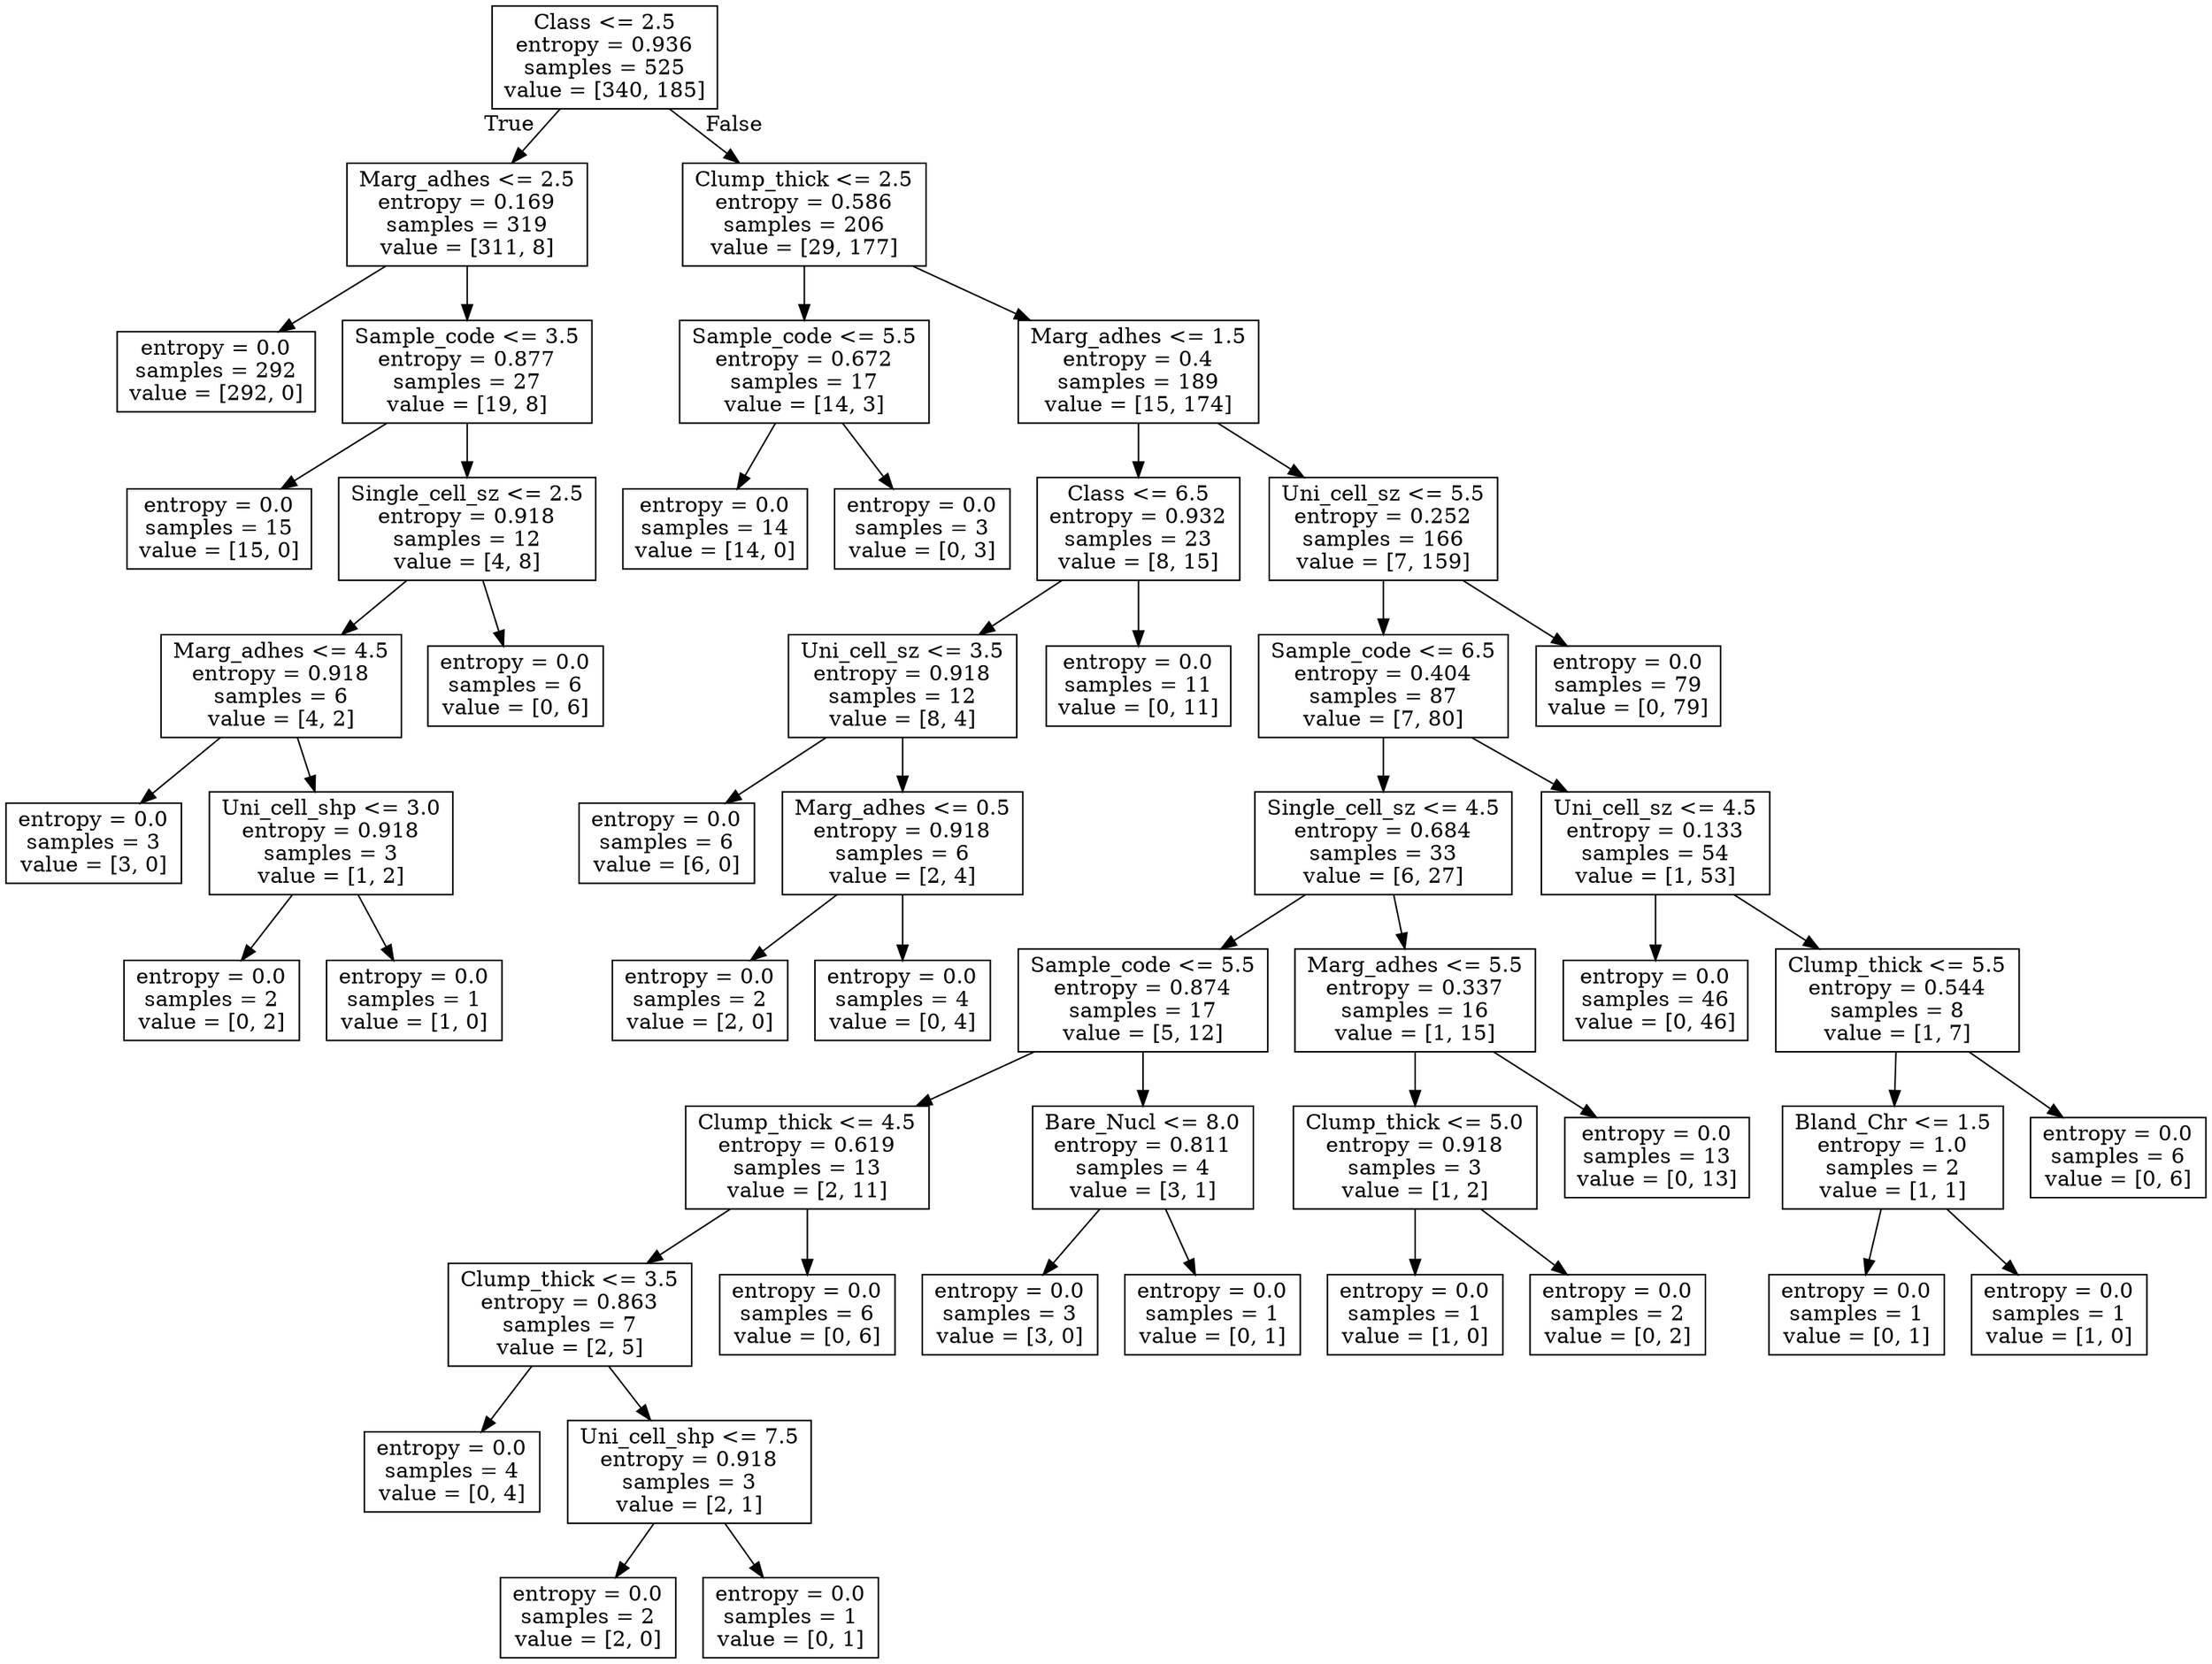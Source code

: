 digraph Tree {
node [shape=box] ;
0 [label="Class <= 2.5\nentropy = 0.936\nsamples = 525\nvalue = [340, 185]"] ;
1 [label="Marg_adhes <= 2.5\nentropy = 0.169\nsamples = 319\nvalue = [311, 8]"] ;
0 -> 1 [labeldistance=2.5, labelangle=45, headlabel="True"] ;
2 [label="entropy = 0.0\nsamples = 292\nvalue = [292, 0]"] ;
1 -> 2 ;
3 [label="Sample_code <= 3.5\nentropy = 0.877\nsamples = 27\nvalue = [19, 8]"] ;
1 -> 3 ;
4 [label="entropy = 0.0\nsamples = 15\nvalue = [15, 0]"] ;
3 -> 4 ;
5 [label="Single_cell_sz <= 2.5\nentropy = 0.918\nsamples = 12\nvalue = [4, 8]"] ;
3 -> 5 ;
6 [label="Marg_adhes <= 4.5\nentropy = 0.918\nsamples = 6\nvalue = [4, 2]"] ;
5 -> 6 ;
7 [label="entropy = 0.0\nsamples = 3\nvalue = [3, 0]"] ;
6 -> 7 ;
8 [label="Uni_cell_shp <= 3.0\nentropy = 0.918\nsamples = 3\nvalue = [1, 2]"] ;
6 -> 8 ;
9 [label="entropy = 0.0\nsamples = 2\nvalue = [0, 2]"] ;
8 -> 9 ;
10 [label="entropy = 0.0\nsamples = 1\nvalue = [1, 0]"] ;
8 -> 10 ;
11 [label="entropy = 0.0\nsamples = 6\nvalue = [0, 6]"] ;
5 -> 11 ;
12 [label="Clump_thick <= 2.5\nentropy = 0.586\nsamples = 206\nvalue = [29, 177]"] ;
0 -> 12 [labeldistance=2.5, labelangle=-45, headlabel="False"] ;
13 [label="Sample_code <= 5.5\nentropy = 0.672\nsamples = 17\nvalue = [14, 3]"] ;
12 -> 13 ;
14 [label="entropy = 0.0\nsamples = 14\nvalue = [14, 0]"] ;
13 -> 14 ;
15 [label="entropy = 0.0\nsamples = 3\nvalue = [0, 3]"] ;
13 -> 15 ;
16 [label="Marg_adhes <= 1.5\nentropy = 0.4\nsamples = 189\nvalue = [15, 174]"] ;
12 -> 16 ;
17 [label="Class <= 6.5\nentropy = 0.932\nsamples = 23\nvalue = [8, 15]"] ;
16 -> 17 ;
18 [label="Uni_cell_sz <= 3.5\nentropy = 0.918\nsamples = 12\nvalue = [8, 4]"] ;
17 -> 18 ;
19 [label="entropy = 0.0\nsamples = 6\nvalue = [6, 0]"] ;
18 -> 19 ;
20 [label="Marg_adhes <= 0.5\nentropy = 0.918\nsamples = 6\nvalue = [2, 4]"] ;
18 -> 20 ;
21 [label="entropy = 0.0\nsamples = 2\nvalue = [2, 0]"] ;
20 -> 21 ;
22 [label="entropy = 0.0\nsamples = 4\nvalue = [0, 4]"] ;
20 -> 22 ;
23 [label="entropy = 0.0\nsamples = 11\nvalue = [0, 11]"] ;
17 -> 23 ;
24 [label="Uni_cell_sz <= 5.5\nentropy = 0.252\nsamples = 166\nvalue = [7, 159]"] ;
16 -> 24 ;
25 [label="Sample_code <= 6.5\nentropy = 0.404\nsamples = 87\nvalue = [7, 80]"] ;
24 -> 25 ;
26 [label="Single_cell_sz <= 4.5\nentropy = 0.684\nsamples = 33\nvalue = [6, 27]"] ;
25 -> 26 ;
27 [label="Sample_code <= 5.5\nentropy = 0.874\nsamples = 17\nvalue = [5, 12]"] ;
26 -> 27 ;
28 [label="Clump_thick <= 4.5\nentropy = 0.619\nsamples = 13\nvalue = [2, 11]"] ;
27 -> 28 ;
29 [label="Clump_thick <= 3.5\nentropy = 0.863\nsamples = 7\nvalue = [2, 5]"] ;
28 -> 29 ;
30 [label="entropy = 0.0\nsamples = 4\nvalue = [0, 4]"] ;
29 -> 30 ;
31 [label="Uni_cell_shp <= 7.5\nentropy = 0.918\nsamples = 3\nvalue = [2, 1]"] ;
29 -> 31 ;
32 [label="entropy = 0.0\nsamples = 2\nvalue = [2, 0]"] ;
31 -> 32 ;
33 [label="entropy = 0.0\nsamples = 1\nvalue = [0, 1]"] ;
31 -> 33 ;
34 [label="entropy = 0.0\nsamples = 6\nvalue = [0, 6]"] ;
28 -> 34 ;
35 [label="Bare_Nucl <= 8.0\nentropy = 0.811\nsamples = 4\nvalue = [3, 1]"] ;
27 -> 35 ;
36 [label="entropy = 0.0\nsamples = 3\nvalue = [3, 0]"] ;
35 -> 36 ;
37 [label="entropy = 0.0\nsamples = 1\nvalue = [0, 1]"] ;
35 -> 37 ;
38 [label="Marg_adhes <= 5.5\nentropy = 0.337\nsamples = 16\nvalue = [1, 15]"] ;
26 -> 38 ;
39 [label="Clump_thick <= 5.0\nentropy = 0.918\nsamples = 3\nvalue = [1, 2]"] ;
38 -> 39 ;
40 [label="entropy = 0.0\nsamples = 1\nvalue = [1, 0]"] ;
39 -> 40 ;
41 [label="entropy = 0.0\nsamples = 2\nvalue = [0, 2]"] ;
39 -> 41 ;
42 [label="entropy = 0.0\nsamples = 13\nvalue = [0, 13]"] ;
38 -> 42 ;
43 [label="Uni_cell_sz <= 4.5\nentropy = 0.133\nsamples = 54\nvalue = [1, 53]"] ;
25 -> 43 ;
44 [label="entropy = 0.0\nsamples = 46\nvalue = [0, 46]"] ;
43 -> 44 ;
45 [label="Clump_thick <= 5.5\nentropy = 0.544\nsamples = 8\nvalue = [1, 7]"] ;
43 -> 45 ;
46 [label="Bland_Chr <= 1.5\nentropy = 1.0\nsamples = 2\nvalue = [1, 1]"] ;
45 -> 46 ;
47 [label="entropy = 0.0\nsamples = 1\nvalue = [0, 1]"] ;
46 -> 47 ;
48 [label="entropy = 0.0\nsamples = 1\nvalue = [1, 0]"] ;
46 -> 48 ;
49 [label="entropy = 0.0\nsamples = 6\nvalue = [0, 6]"] ;
45 -> 49 ;
50 [label="entropy = 0.0\nsamples = 79\nvalue = [0, 79]"] ;
24 -> 50 ;
}